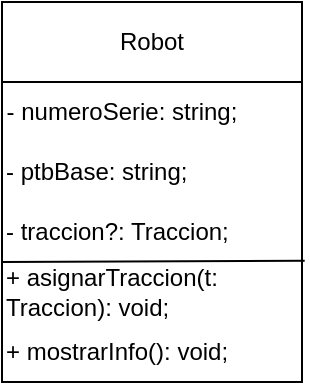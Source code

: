 <mxfile>
    <diagram id="O0_2VlgQqL__e870Q86a" name="Page-1">
        <mxGraphModel dx="576" dy="427" grid="1" gridSize="10" guides="1" tooltips="1" connect="1" arrows="1" fold="1" page="1" pageScale="1" pageWidth="850" pageHeight="1100" math="0" shadow="0">
            <root>
                <mxCell id="0"/>
                <mxCell id="1" parent="0"/>
                <mxCell id="24" value="Robot" style="rounded=0;whiteSpace=wrap;html=1;" vertex="1" parent="1">
                    <mxGeometry x="80" y="30" width="150" height="40" as="geometry"/>
                </mxCell>
                <mxCell id="25" value="" style="whiteSpace=wrap;html=1;aspect=fixed;align=left;" vertex="1" parent="1">
                    <mxGeometry x="80" y="70" width="150" height="150" as="geometry"/>
                </mxCell>
                <mxCell id="26" value="- numeroSerie: string;" style="text;html=1;align=center;verticalAlign=middle;whiteSpace=wrap;rounded=0;" vertex="1" parent="1">
                    <mxGeometry x="80" y="70" width="120" height="30" as="geometry"/>
                </mxCell>
                <mxCell id="27" value="- ptbBase: string;" style="text;html=1;align=left;verticalAlign=middle;whiteSpace=wrap;rounded=0;" vertex="1" parent="1">
                    <mxGeometry x="80" y="100" width="120" height="30" as="geometry"/>
                </mxCell>
                <mxCell id="28" value="- traccion?: Traccion;" style="text;html=1;align=left;verticalAlign=middle;whiteSpace=wrap;rounded=0;" vertex="1" parent="1">
                    <mxGeometry x="80" y="130" width="140" height="30" as="geometry"/>
                </mxCell>
                <mxCell id="29" value="" style="endArrow=none;html=1;entryX=1.009;entryY=0.596;entryDx=0;entryDy=0;entryPerimeter=0;" edge="1" parent="1" target="25">
                    <mxGeometry width="50" height="50" relative="1" as="geometry">
                        <mxPoint x="80" y="160" as="sourcePoint"/>
                        <mxPoint x="160" y="160" as="targetPoint"/>
                    </mxGeometry>
                </mxCell>
                <mxCell id="30" value="+ asignarTraccion(t: Traccion): void;" style="text;html=1;align=left;verticalAlign=middle;whiteSpace=wrap;rounded=0;" vertex="1" parent="1">
                    <mxGeometry x="80" y="160" width="150" height="30" as="geometry"/>
                </mxCell>
                <mxCell id="31" value="+ mostrarInfo(): void;" style="text;html=1;align=left;verticalAlign=middle;whiteSpace=wrap;rounded=0;" vertex="1" parent="1">
                    <mxGeometry x="80" y="190" width="150" height="30" as="geometry"/>
                </mxCell>
            </root>
        </mxGraphModel>
    </diagram>
</mxfile>